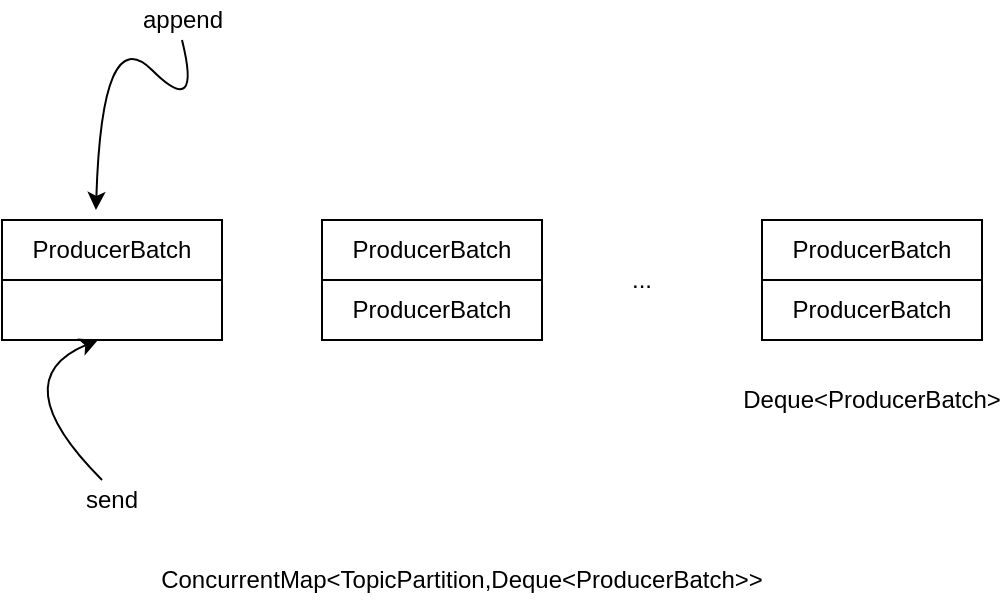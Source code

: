 <mxfile version="13.4.5" type="device"><diagram id="mfBHNYDjgLzlkBm4bsOY" name="Page-1"><mxGraphModel dx="1186" dy="875" grid="1" gridSize="10" guides="1" tooltips="1" connect="1" arrows="1" fold="1" page="1" pageScale="1" pageWidth="1100" pageHeight="1700" math="0" shadow="0"><root><mxCell id="0"/><mxCell id="1" parent="0"/><mxCell id="ziT2u0hcpg3GyTHzrMI9-1" value="&lt;span&gt;ProducerBatch&lt;/span&gt;" style="rounded=0;whiteSpace=wrap;html=1;" vertex="1" parent="1"><mxGeometry x="240" y="240" width="110" height="30" as="geometry"/></mxCell><mxCell id="ziT2u0hcpg3GyTHzrMI9-2" value="" style="rounded=0;whiteSpace=wrap;html=1;" vertex="1" parent="1"><mxGeometry x="240" y="270" width="110" height="30" as="geometry"/></mxCell><mxCell id="ziT2u0hcpg3GyTHzrMI9-3" value="&lt;span&gt;ProducerBatch&lt;/span&gt;" style="rounded=0;whiteSpace=wrap;html=1;" vertex="1" parent="1"><mxGeometry x="400" y="240" width="110" height="30" as="geometry"/></mxCell><mxCell id="ziT2u0hcpg3GyTHzrMI9-4" value="&lt;span&gt;ProducerBatch&lt;/span&gt;" style="rounded=0;whiteSpace=wrap;html=1;" vertex="1" parent="1"><mxGeometry x="400" y="270" width="110" height="30" as="geometry"/></mxCell><mxCell id="ziT2u0hcpg3GyTHzrMI9-5" value="&lt;span&gt;ProducerBatch&lt;/span&gt;" style="rounded=0;whiteSpace=wrap;html=1;" vertex="1" parent="1"><mxGeometry x="620" y="240" width="110" height="30" as="geometry"/></mxCell><mxCell id="ziT2u0hcpg3GyTHzrMI9-6" value="&lt;span&gt;ProducerBatch&lt;/span&gt;" style="rounded=0;whiteSpace=wrap;html=1;" vertex="1" parent="1"><mxGeometry x="620" y="270" width="110" height="30" as="geometry"/></mxCell><mxCell id="ziT2u0hcpg3GyTHzrMI9-7" value="Deque&amp;lt;ProducerBatch&amp;gt;" style="text;html=1;strokeColor=none;fillColor=none;align=center;verticalAlign=middle;whiteSpace=wrap;rounded=0;" vertex="1" parent="1"><mxGeometry x="655" y="320" width="40" height="20" as="geometry"/></mxCell><mxCell id="ziT2u0hcpg3GyTHzrMI9-9" value="" style="curved=1;endArrow=classic;html=1;entryX=0.427;entryY=-0.167;entryDx=0;entryDy=0;entryPerimeter=0;" edge="1" parent="1" target="ziT2u0hcpg3GyTHzrMI9-1"><mxGeometry width="50" height="50" relative="1" as="geometry"><mxPoint x="330" y="150" as="sourcePoint"/><mxPoint x="340" y="140" as="targetPoint"/><Array as="points"><mxPoint x="340" y="190"/><mxPoint x="290" y="140"/></Array></mxGeometry></mxCell><mxCell id="2" value="append" style="text;html=1;align=center;verticalAlign=middle;resizable=0;points=[];autosize=1;" vertex="1" parent="1"><mxGeometry x="300" y="130" width="60" height="20" as="geometry"/></mxCell><mxCell id="ziT2u0hcpg3GyTHzrMI9-10" value="" style="curved=1;endArrow=classic;html=1;" edge="1" parent="1" source="ziT2u0hcpg3GyTHzrMI9-11"><mxGeometry width="50" height="50" relative="1" as="geometry"><mxPoint x="295" y="380" as="sourcePoint"/><mxPoint x="288" y="300" as="targetPoint"/><Array as="points"><mxPoint x="290" y="370"/><mxPoint x="240" y="320"/></Array></mxGeometry></mxCell><mxCell id="ziT2u0hcpg3GyTHzrMI9-11" value="send" style="text;html=1;strokeColor=none;fillColor=none;align=center;verticalAlign=middle;whiteSpace=wrap;rounded=0;" vertex="1" parent="1"><mxGeometry x="275" y="370" width="40" height="20" as="geometry"/></mxCell><mxCell id="ziT2u0hcpg3GyTHzrMI9-12" value="..." style="text;html=1;strokeColor=none;fillColor=none;align=center;verticalAlign=middle;whiteSpace=wrap;rounded=0;" vertex="1" parent="1"><mxGeometry x="540" y="260" width="40" height="20" as="geometry"/></mxCell><mxCell id="ziT2u0hcpg3GyTHzrMI9-13" value="ConcurrentMap&amp;lt;TopicPartition,Deque&amp;lt;ProducerBatch&amp;gt;&amp;gt;" style="text;html=1;strokeColor=none;fillColor=none;align=center;verticalAlign=middle;whiteSpace=wrap;rounded=0;" vertex="1" parent="1"><mxGeometry x="450" y="410" width="40" height="20" as="geometry"/></mxCell></root></mxGraphModel></diagram></mxfile>